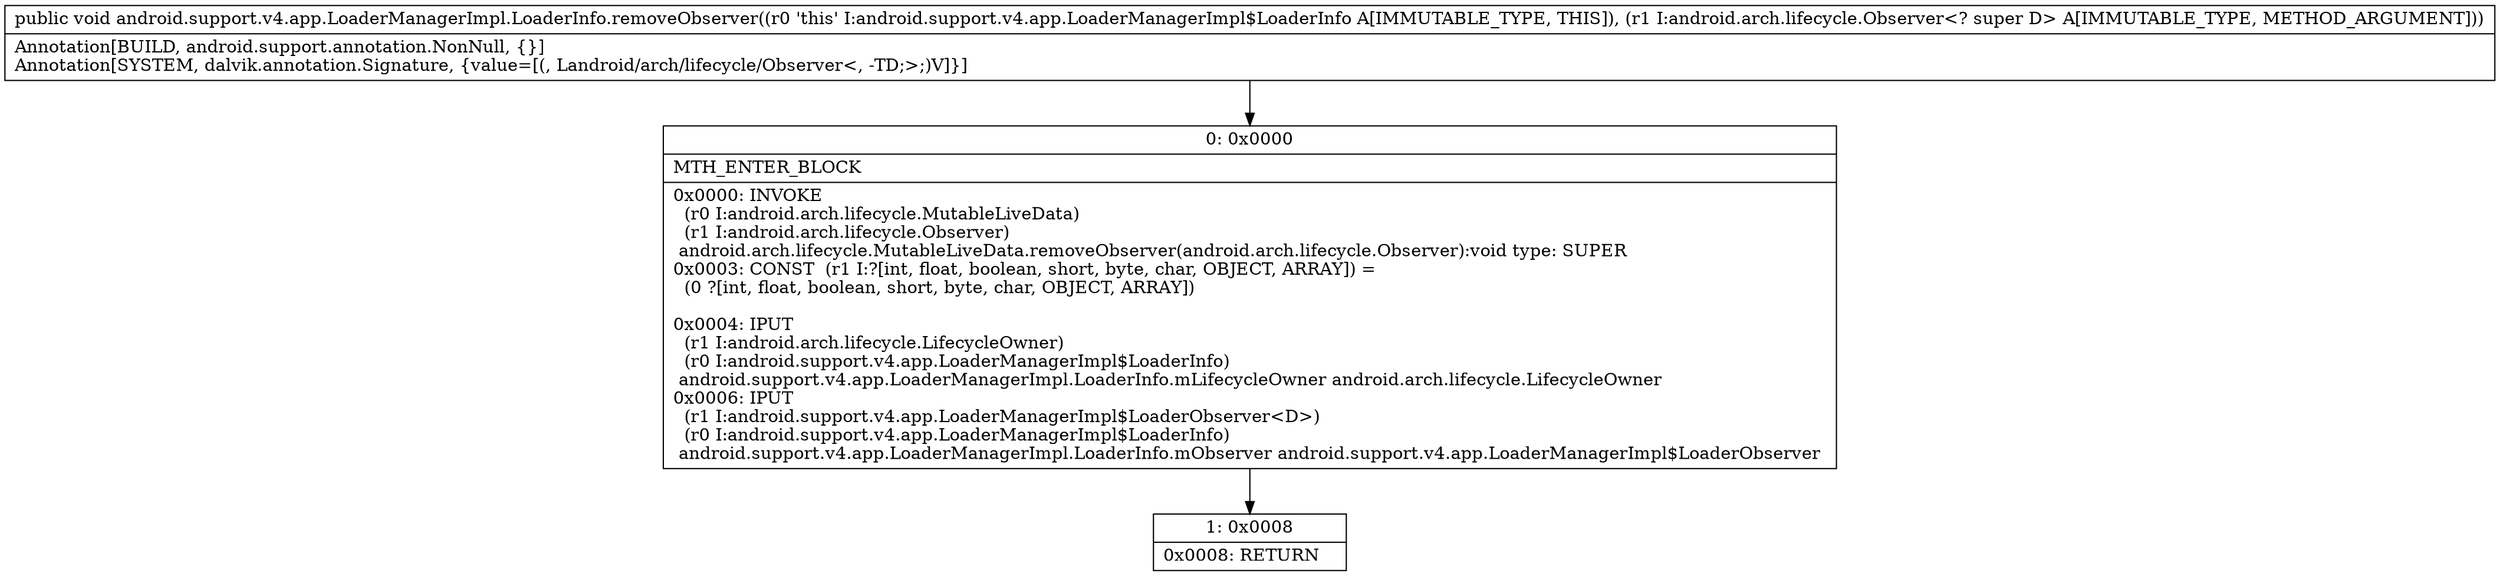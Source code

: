 digraph "CFG forandroid.support.v4.app.LoaderManagerImpl.LoaderInfo.removeObserver(Landroid\/arch\/lifecycle\/Observer;)V" {
Node_0 [shape=record,label="{0\:\ 0x0000|MTH_ENTER_BLOCK\l|0x0000: INVOKE  \l  (r0 I:android.arch.lifecycle.MutableLiveData)\l  (r1 I:android.arch.lifecycle.Observer)\l android.arch.lifecycle.MutableLiveData.removeObserver(android.arch.lifecycle.Observer):void type: SUPER \l0x0003: CONST  (r1 I:?[int, float, boolean, short, byte, char, OBJECT, ARRAY]) = \l  (0 ?[int, float, boolean, short, byte, char, OBJECT, ARRAY])\l \l0x0004: IPUT  \l  (r1 I:android.arch.lifecycle.LifecycleOwner)\l  (r0 I:android.support.v4.app.LoaderManagerImpl$LoaderInfo)\l android.support.v4.app.LoaderManagerImpl.LoaderInfo.mLifecycleOwner android.arch.lifecycle.LifecycleOwner \l0x0006: IPUT  \l  (r1 I:android.support.v4.app.LoaderManagerImpl$LoaderObserver\<D\>)\l  (r0 I:android.support.v4.app.LoaderManagerImpl$LoaderInfo)\l android.support.v4.app.LoaderManagerImpl.LoaderInfo.mObserver android.support.v4.app.LoaderManagerImpl$LoaderObserver \l}"];
Node_1 [shape=record,label="{1\:\ 0x0008|0x0008: RETURN   \l}"];
MethodNode[shape=record,label="{public void android.support.v4.app.LoaderManagerImpl.LoaderInfo.removeObserver((r0 'this' I:android.support.v4.app.LoaderManagerImpl$LoaderInfo A[IMMUTABLE_TYPE, THIS]), (r1 I:android.arch.lifecycle.Observer\<? super D\> A[IMMUTABLE_TYPE, METHOD_ARGUMENT]))  | Annotation[BUILD, android.support.annotation.NonNull, \{\}]\lAnnotation[SYSTEM, dalvik.annotation.Signature, \{value=[(, Landroid\/arch\/lifecycle\/Observer\<, \-TD;\>;)V]\}]\l}"];
MethodNode -> Node_0;
Node_0 -> Node_1;
}

